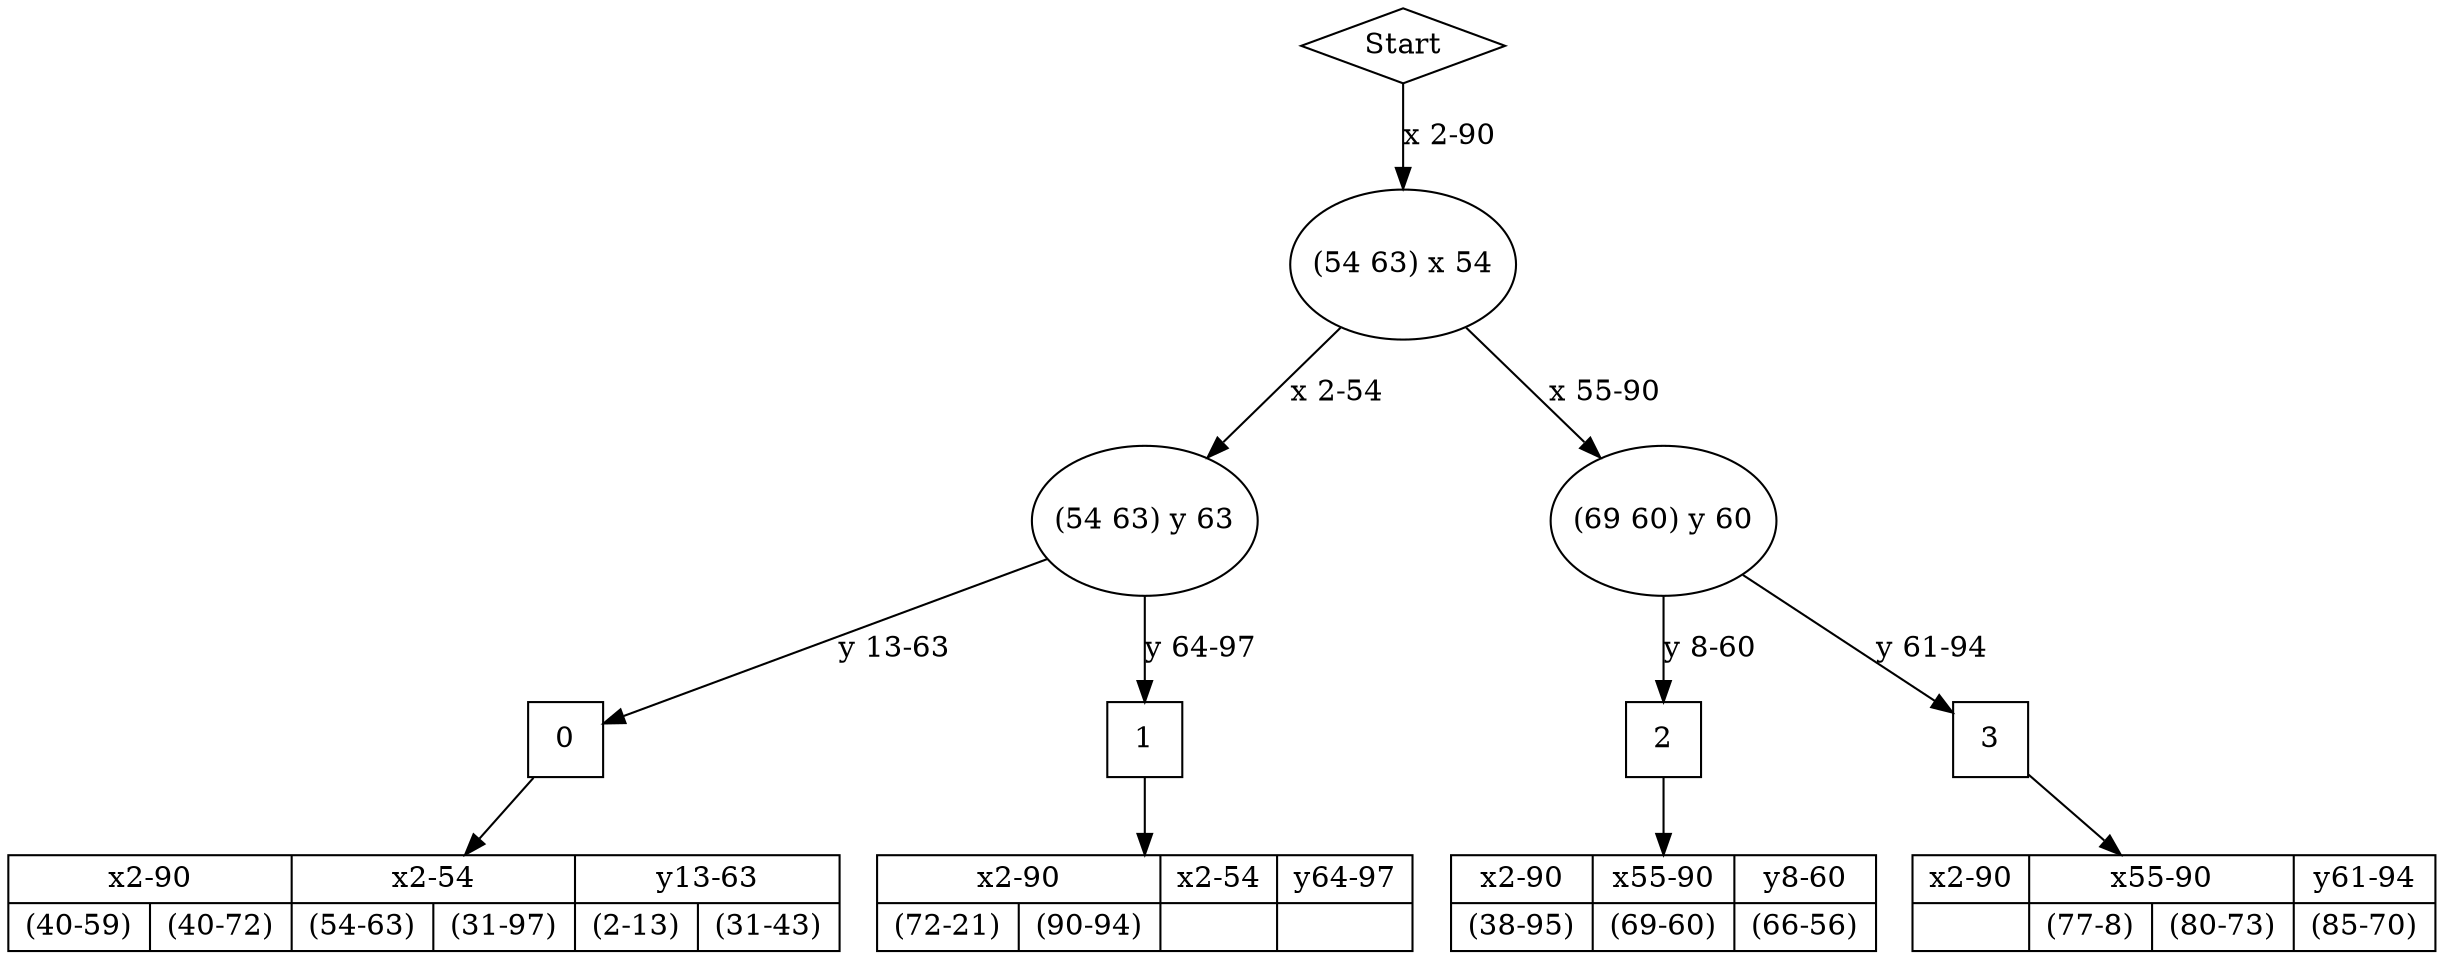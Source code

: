 digraph graphname{
ratio="fill";margin=0;
Node0 [shape=diamond label="Start"]
Node0 -> Node1 [label="x 2-90"]
Node1 [width=1 height=1 label ="(54 63) x 54"]
Node1 -> Node2 [label="x 2-54"]
Node2 [width=1 height=1 label ="(54 63) y 63"]
Node2 -> Node3 [label="y 13-63"]
Node3 [shape=rectangle width=0.5 height=0.5 label="0"]
struct10 [shape=record label=" {x2-90|{ (40-59)|(40-72)}}|{x2-54|{ (54-63)|(31-97)}}|{y13-63|{ (2-13)|(31-43)}}"]
Node3 -> struct10
Node2 -> Node4 [label="y 64-97"]
Node4 [shape=rectangle width=0.5 height=0.5 label="1"]
struct13 [shape=record label=" {x2-90|{ (72-21)|(90-94)}}|{x2-54|{}}|{y64-97|{}}"]
Node4 -> struct13
Node1 -> Node5 [label="x 55-90"]
Node5 [width=1 height=1 label ="(69 60) y 60"]
Node5 -> Node6 [label="y 8-60"]
Node6 [shape=rectangle width=0.5 height=0.5 label="2"]
struct19 [shape=record label=" {x2-90|{ (38-95)}}|{x55-90|{ (69-60)}}|{y8-60|{ (66-56)}}"]
Node6 -> struct19
Node5 -> Node7 [label="y 61-94"]
Node7 [shape=rectangle width=0.5 height=0.5 label="3"]
struct22 [shape=record label=" {x2-90|{}}|{x55-90|{ (77-8)|(80-73)}}|{y61-94|{ (85-70)}}"]
Node7 -> struct22
}
